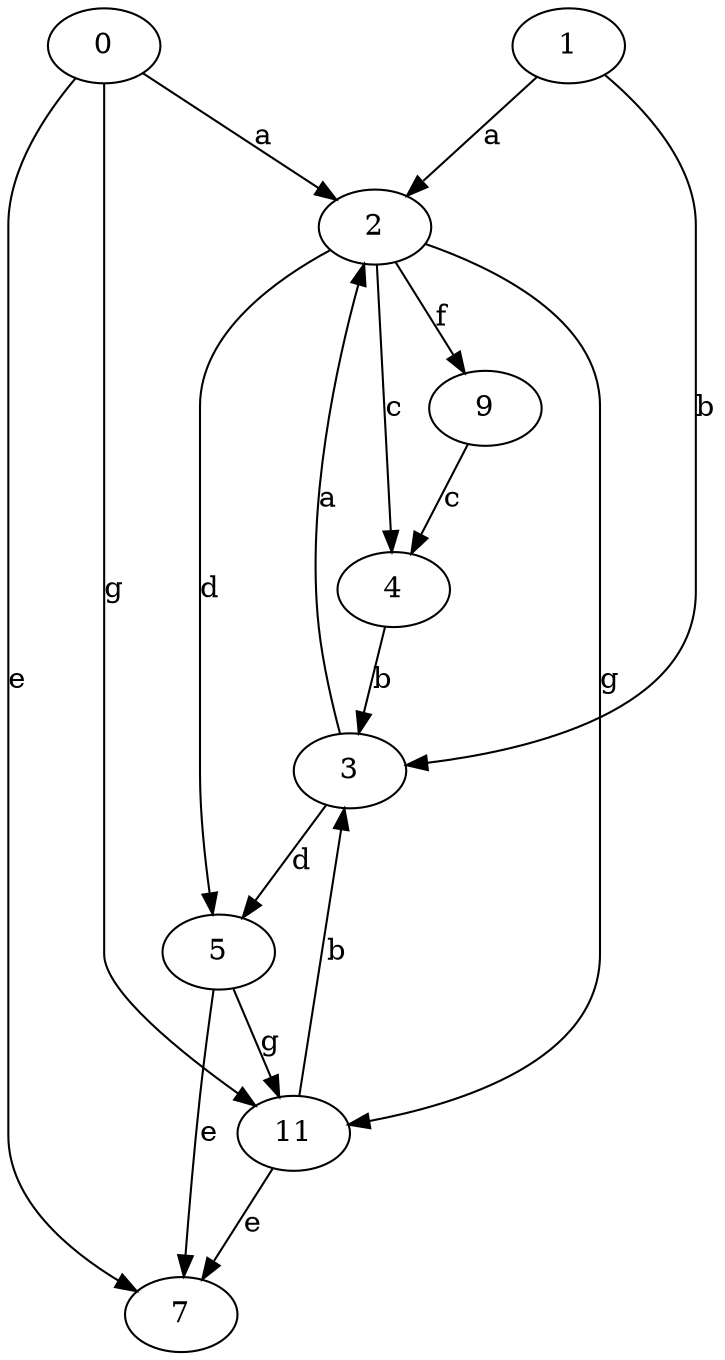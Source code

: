 strict digraph  {
0;
1;
2;
3;
4;
5;
7;
9;
11;
0 -> 2  [label=a];
0 -> 7  [label=e];
0 -> 11  [label=g];
1 -> 2  [label=a];
1 -> 3  [label=b];
2 -> 4  [label=c];
2 -> 5  [label=d];
2 -> 9  [label=f];
2 -> 11  [label=g];
3 -> 2  [label=a];
3 -> 5  [label=d];
4 -> 3  [label=b];
5 -> 7  [label=e];
5 -> 11  [label=g];
9 -> 4  [label=c];
11 -> 3  [label=b];
11 -> 7  [label=e];
}

